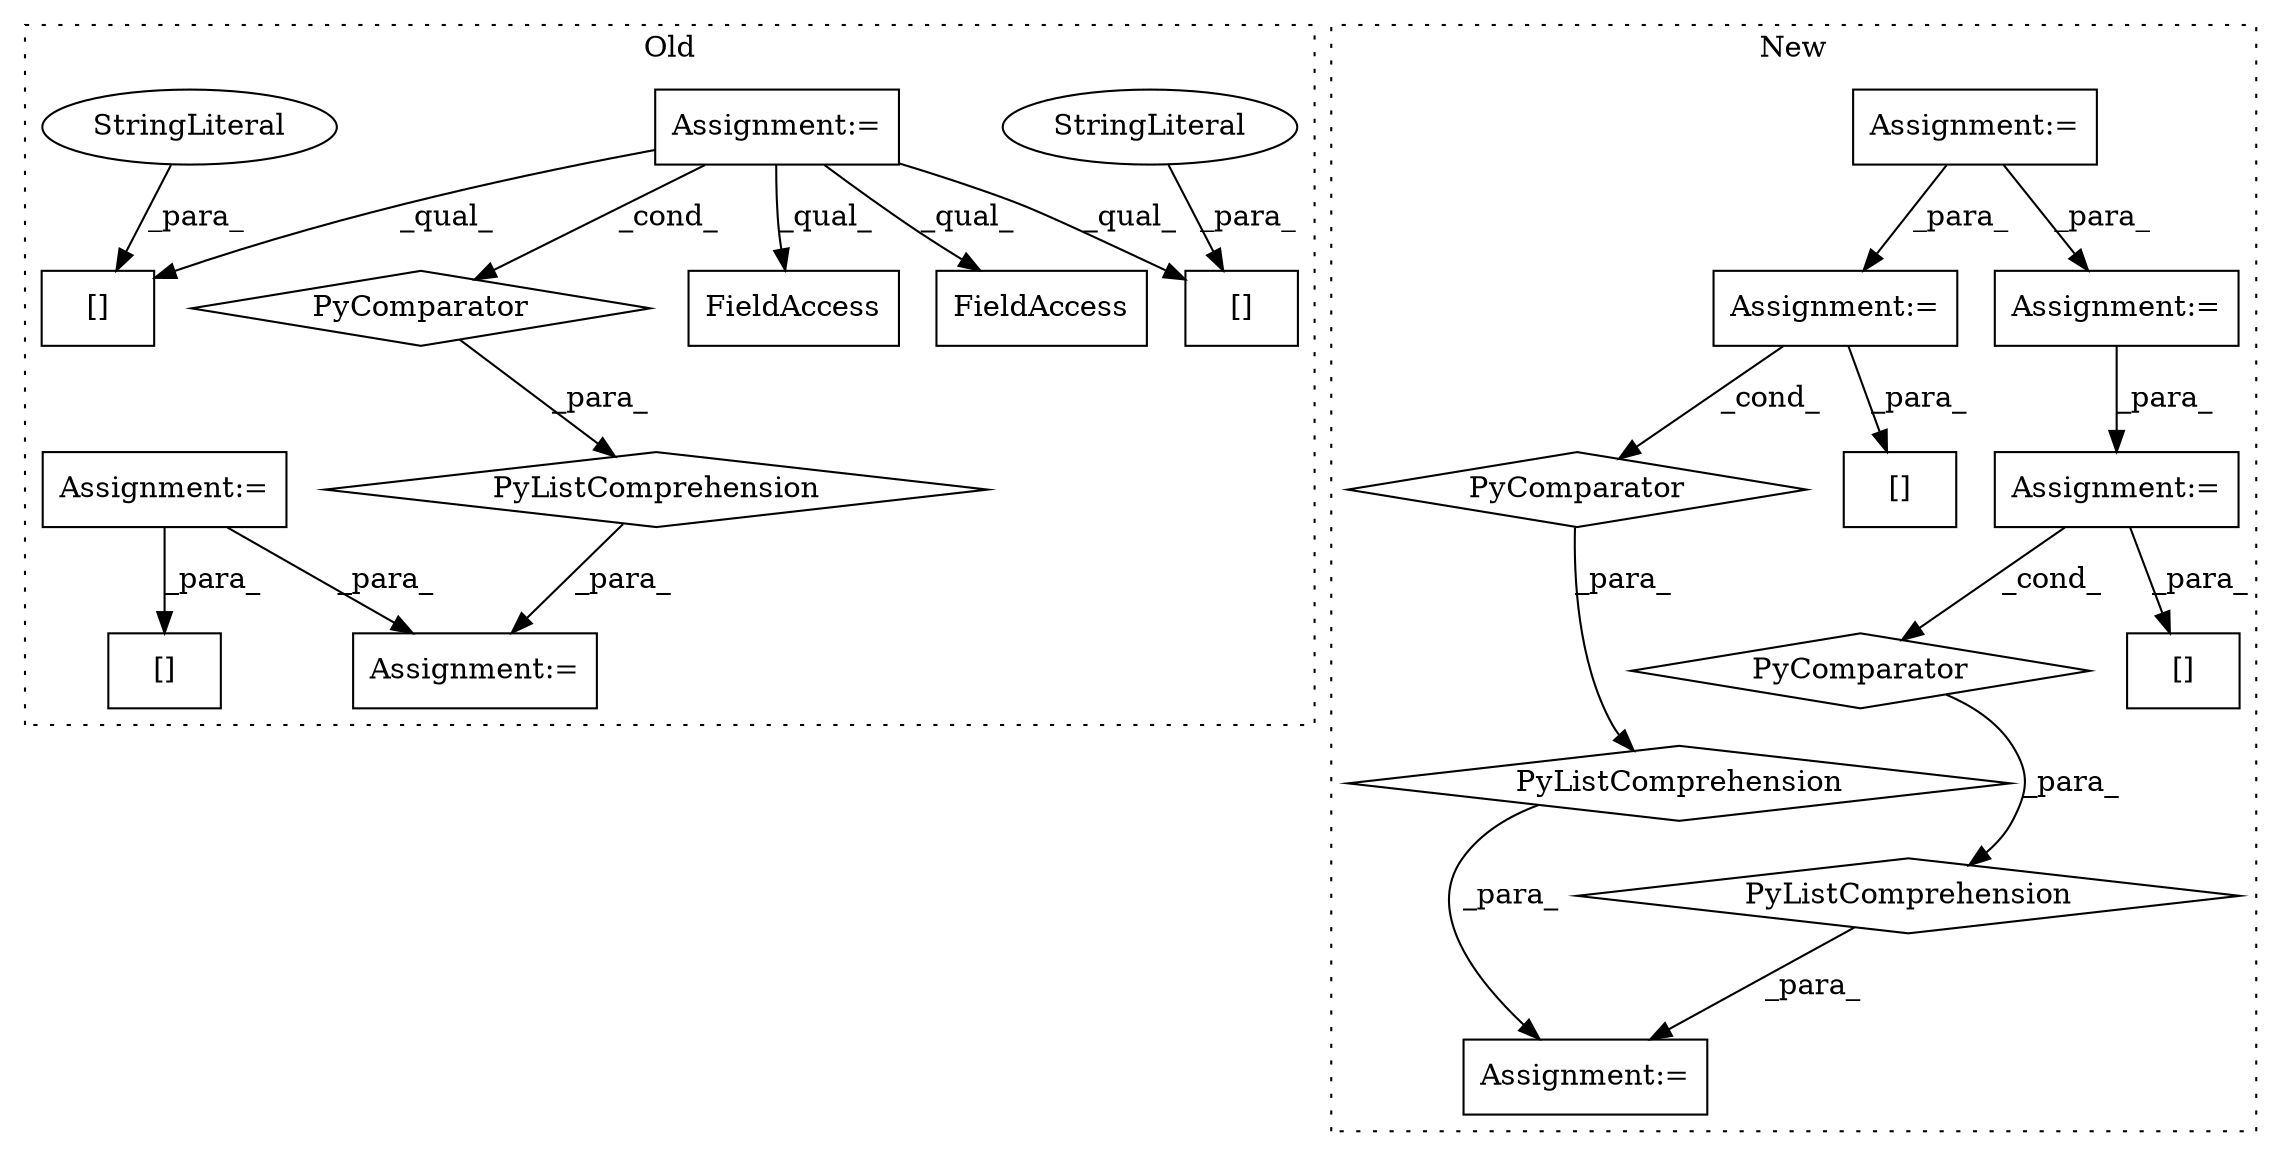 digraph G {
subgraph cluster0 {
1 [label="[]" a="2" s="1483,1508" l="17,1" shape="box"];
6 [label="StringLiteral" a="45" s="1500" l="8" shape="ellipse"];
7 [label="Assignment:=" a="7" s="585" l="1" shape="box"];
8 [label="[]" a="2" s="1628,1652" l="17,1" shape="box"];
9 [label="StringLiteral" a="45" s="1645" l="7" shape="ellipse"];
10 [label="Assignment:=" a="7" s="1375" l="1" shape="box"];
15 [label="FieldAccess" a="22" s="1547" l="9" shape="box"];
16 [label="Assignment:=" a="7" s="1775" l="40" shape="box"];
17 [label="FieldAccess" a="22" s="1402" l="9" shape="box"];
18 [label="[]" a="2" s="1679,1708" l="13,1" shape="box"];
20 [label="PyListComprehension" a="109" s="1389" l="137" shape="diamond"];
21 [label="PyComparator" a="113" s="1473" l="45" shape="diamond"];
label = "Old";
style="dotted";
}
subgraph cluster1 {
2 [label="PyListComprehension" a="109" s="2026" l="123" shape="diamond"];
3 [label="PyComparator" a="113" s="2102" l="39" shape="diamond"];
4 [label="Assignment:=" a="7" s="2102" l="39" shape="box"];
5 [label="Assignment:=" a="7" s="1889" l="1" shape="box"];
11 [label="Assignment:=" a="7" s="824" l="1" shape="box"];
12 [label="PyListComprehension" a="109" s="1902" l="116" shape="diamond"];
13 [label="PyComparator" a="113" s="1978" l="32" shape="diamond"];
14 [label="Assignment:=" a="7" s="1978" l="32" shape="box"];
19 [label="[]" a="2" s="1902,1919" l="13,1" shape="box"];
22 [label="Assignment:=" a="7" s="1840" l="1" shape="box"];
23 [label="[]" a="2" s="2026,2043" l="13,1" shape="box"];
label = "New";
style="dotted";
}
2 -> 5 [label="_para_"];
3 -> 2 [label="_para_"];
4 -> 23 [label="_para_"];
4 -> 3 [label="_cond_"];
6 -> 1 [label="_para_"];
7 -> 8 [label="_qual_"];
7 -> 15 [label="_qual_"];
7 -> 17 [label="_qual_"];
7 -> 21 [label="_cond_"];
7 -> 1 [label="_qual_"];
9 -> 8 [label="_para_"];
11 -> 22 [label="_para_"];
11 -> 14 [label="_para_"];
12 -> 5 [label="_para_"];
13 -> 12 [label="_para_"];
14 -> 13 [label="_cond_"];
14 -> 19 [label="_para_"];
16 -> 10 [label="_para_"];
16 -> 18 [label="_para_"];
20 -> 10 [label="_para_"];
21 -> 20 [label="_para_"];
22 -> 4 [label="_para_"];
}